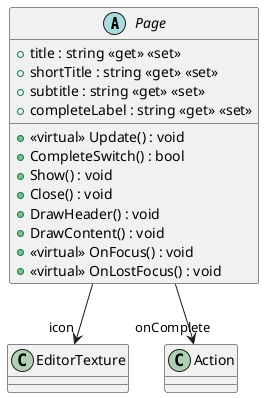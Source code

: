 @startuml
abstract class Page {
    + title : string <<get>> <<set>>
    + shortTitle : string <<get>> <<set>>
    + subtitle : string <<get>> <<set>>
    + completeLabel : string <<get>> <<set>>
    + <<virtual>> Update() : void
    + CompleteSwitch() : bool
    + Show() : void
    + Close() : void
    + DrawHeader() : void
    + DrawContent() : void
    + <<virtual>> OnFocus() : void
    + <<virtual>> OnLostFocus() : void
}
Page --> "icon" EditorTexture
Page --> "onComplete" Action
@enduml
